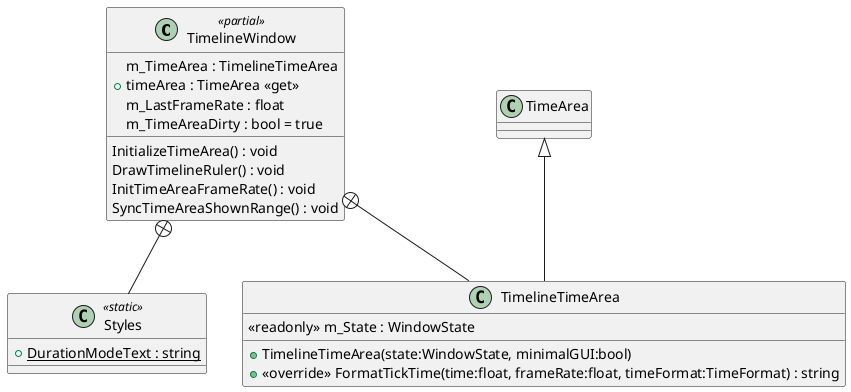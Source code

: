 @startuml
class TimelineWindow <<partial>> {
    m_TimeArea : TimelineTimeArea
    + timeArea : TimeArea <<get>>
    m_LastFrameRate : float
    m_TimeAreaDirty : bool = true
    InitializeTimeArea() : void
    DrawTimelineRuler() : void
    InitTimeAreaFrameRate() : void
    SyncTimeAreaShownRange() : void
}
class Styles <<static>> {
    + {static} DurationModeText : string
}
class TimelineTimeArea {
    <<readonly>> m_State : WindowState
    + TimelineTimeArea(state:WindowState, minimalGUI:bool)
    + <<override>> FormatTickTime(time:float, frameRate:float, timeFormat:TimeFormat) : string
}
TimelineWindow +-- Styles
TimelineWindow +-- TimelineTimeArea
TimeArea <|-- TimelineTimeArea
@enduml
